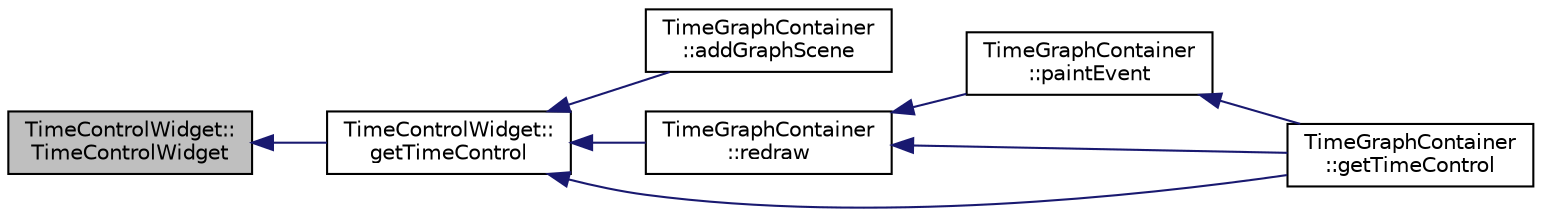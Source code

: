 digraph "TimeControlWidget::TimeControlWidget"
{
 // INTERACTIVE_SVG=YES
  edge [fontname="Helvetica",fontsize="10",labelfontname="Helvetica",labelfontsize="10"];
  node [fontname="Helvetica",fontsize="10",shape=record];
  rankdir="LR";
  Node1 [label="TimeControlWidget::\lTimeControlWidget",height=0.2,width=0.4,color="black", fillcolor="grey75", style="filled", fontcolor="black"];
  Node1 -> Node2 [dir="back",color="midnightblue",fontsize="10",style="solid",fontname="Helvetica"];
  Node2 [label="TimeControlWidget::\lgetTimeControl",height=0.2,width=0.4,color="black", fillcolor="white", style="filled",URL="$d1/d32/class_time_control_widget.html#aed44d6738ff31a3bad8b4382b2bac2b9"];
  Node2 -> Node3 [dir="back",color="midnightblue",fontsize="10",style="solid",fontname="Helvetica"];
  Node3 [label="TimeGraphContainer\l::addGraphScene",height=0.2,width=0.4,color="black", fillcolor="white", style="filled",URL="$dd/d73/class_time_graph_container.html#a33301380b0e6e269831b373c231214ab"];
  Node2 -> Node4 [dir="back",color="midnightblue",fontsize="10",style="solid",fontname="Helvetica"];
  Node4 [label="TimeGraphContainer\l::redraw",height=0.2,width=0.4,color="black", fillcolor="white", style="filled",URL="$dd/d73/class_time_graph_container.html#a0b46c9b5cc1b0834b4663b7f297c212a"];
  Node4 -> Node5 [dir="back",color="midnightblue",fontsize="10",style="solid",fontname="Helvetica"];
  Node5 [label="TimeGraphContainer\l::paintEvent",height=0.2,width=0.4,color="black", fillcolor="white", style="filled",URL="$dd/d73/class_time_graph_container.html#a614be0d3367ca7b2c3cd22c819455990"];
  Node5 -> Node6 [dir="back",color="midnightblue",fontsize="10",style="solid",fontname="Helvetica"];
  Node6 [label="TimeGraphContainer\l::getTimeControl",height=0.2,width=0.4,color="black", fillcolor="white", style="filled",URL="$dd/d73/class_time_graph_container.html#ad6edfa2365cd2207b53d53f04af0fef0"];
  Node4 -> Node6 [dir="back",color="midnightblue",fontsize="10",style="solid",fontname="Helvetica"];
  Node2 -> Node6 [dir="back",color="midnightblue",fontsize="10",style="solid",fontname="Helvetica"];
}

